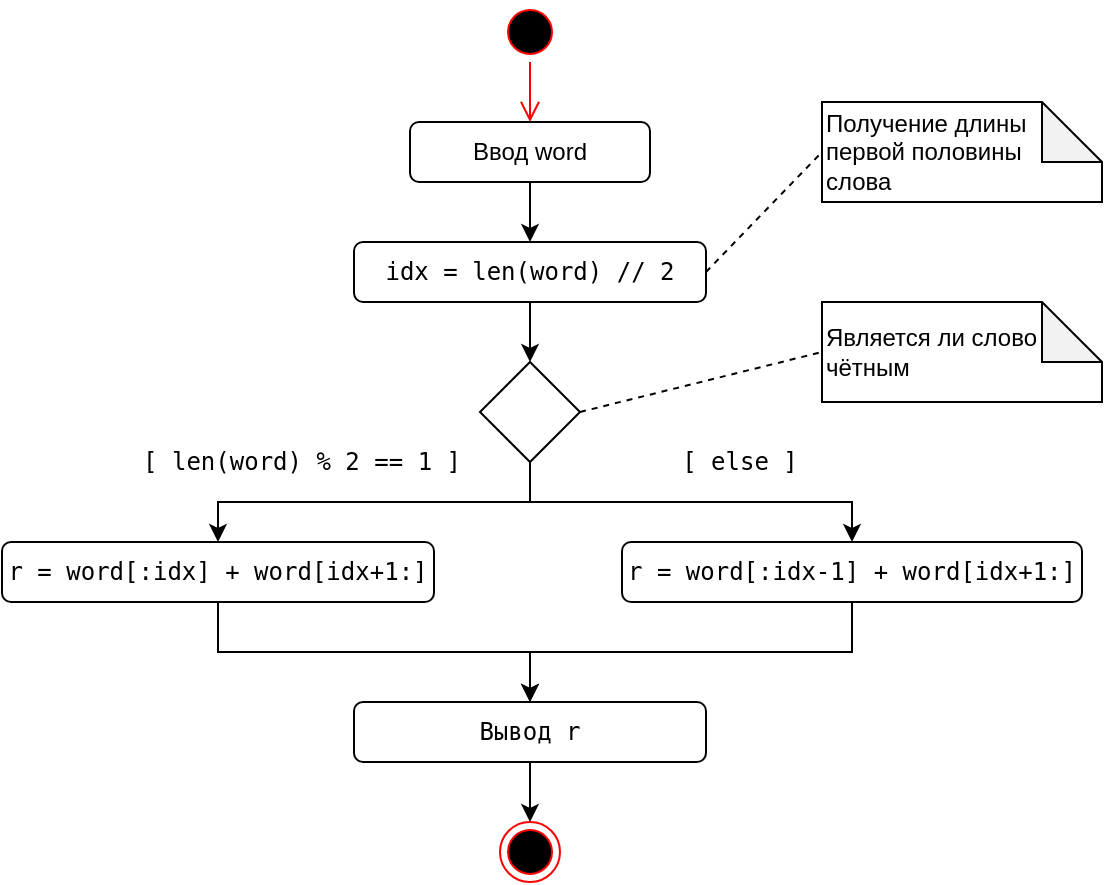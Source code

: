 <mxfile version="14.1.8" type="device"><diagram id="JIbiwe7ISpW-oiF6eDys" name="Страница 1"><mxGraphModel dx="1086" dy="666" grid="1" gridSize="10" guides="1" tooltips="1" connect="1" arrows="1" fold="1" page="1" pageScale="1" pageWidth="827" pageHeight="1169" math="0" shadow="0"><root><mxCell id="0"/><mxCell id="1" parent="0"/><mxCell id="cmTJAfzJhiPoMtjgC2yD-1" value="" style="ellipse;html=1;shape=startState;fillColor=#000000;strokeColor=#ff0000;align=left;" vertex="1" parent="1"><mxGeometry x="399" y="90" width="30" height="30" as="geometry"/></mxCell><mxCell id="cmTJAfzJhiPoMtjgC2yD-2" value="" style="edgeStyle=orthogonalEdgeStyle;html=1;verticalAlign=bottom;endArrow=open;endSize=8;strokeColor=#ff0000;entryX=0.5;entryY=0;entryDx=0;entryDy=0;" edge="1" source="cmTJAfzJhiPoMtjgC2yD-1" parent="1" target="cmTJAfzJhiPoMtjgC2yD-4"><mxGeometry relative="1" as="geometry"><mxPoint x="414" y="180" as="targetPoint"/></mxGeometry></mxCell><mxCell id="cmTJAfzJhiPoMtjgC2yD-3" value="" style="ellipse;html=1;shape=endState;fillColor=#000000;strokeColor=#ff0000;align=left;" vertex="1" parent="1"><mxGeometry x="399" y="500" width="30" height="30" as="geometry"/></mxCell><mxCell id="cmTJAfzJhiPoMtjgC2yD-6" style="edgeStyle=orthogonalEdgeStyle;rounded=0;orthogonalLoop=1;jettySize=auto;html=1;exitX=0.5;exitY=1;exitDx=0;exitDy=0;entryX=0.5;entryY=0;entryDx=0;entryDy=0;fontColor=#000000;" edge="1" parent="1" source="cmTJAfzJhiPoMtjgC2yD-4" target="cmTJAfzJhiPoMtjgC2yD-5"><mxGeometry relative="1" as="geometry"/></mxCell><mxCell id="cmTJAfzJhiPoMtjgC2yD-4" value="Ввод word" style="rounded=1;whiteSpace=wrap;html=1;align=center;" vertex="1" parent="1"><mxGeometry x="354" y="150" width="120" height="30" as="geometry"/></mxCell><mxCell id="cmTJAfzJhiPoMtjgC2yD-11" style="edgeStyle=orthogonalEdgeStyle;rounded=0;orthogonalLoop=1;jettySize=auto;html=1;exitX=0.5;exitY=1;exitDx=0;exitDy=0;entryX=0.5;entryY=0;entryDx=0;entryDy=0;fontColor=#000000;" edge="1" parent="1" source="cmTJAfzJhiPoMtjgC2yD-5" target="cmTJAfzJhiPoMtjgC2yD-10"><mxGeometry relative="1" as="geometry"/></mxCell><mxCell id="cmTJAfzJhiPoMtjgC2yD-5" value="&lt;pre style=&quot;font-family: &amp;quot;jetbrains mono&amp;quot;, monospace;&quot;&gt;idx = &lt;span style=&quot;&quot;&gt;len&lt;/span&gt;(word) // &lt;span style=&quot;&quot;&gt;2&lt;/span&gt;&lt;/pre&gt;" style="rounded=1;whiteSpace=wrap;html=1;align=center;labelBackgroundColor=none;" vertex="1" parent="1"><mxGeometry x="326" y="210" width="176" height="30" as="geometry"/></mxCell><mxCell id="cmTJAfzJhiPoMtjgC2yD-7" value="Получение длины&lt;br&gt;первой половины&lt;br&gt;&lt;div&gt;&lt;span&gt;слова&lt;/span&gt;&lt;/div&gt;" style="shape=note;whiteSpace=wrap;html=1;backgroundOutline=1;darkOpacity=0.05;labelBackgroundColor=none;fontColor=#000000;align=left;" vertex="1" parent="1"><mxGeometry x="560" y="140" width="140" height="50" as="geometry"/></mxCell><mxCell id="cmTJAfzJhiPoMtjgC2yD-9" value="" style="endArrow=none;dashed=1;html=1;fontColor=#000000;entryX=0;entryY=0.5;entryDx=0;entryDy=0;entryPerimeter=0;exitX=1;exitY=0.5;exitDx=0;exitDy=0;" edge="1" parent="1" source="cmTJAfzJhiPoMtjgC2yD-5" target="cmTJAfzJhiPoMtjgC2yD-7"><mxGeometry width="50" height="50" relative="1" as="geometry"><mxPoint x="590" y="330" as="sourcePoint"/><mxPoint x="640" y="280" as="targetPoint"/></mxGeometry></mxCell><mxCell id="cmTJAfzJhiPoMtjgC2yD-15" style="edgeStyle=orthogonalEdgeStyle;rounded=0;orthogonalLoop=1;jettySize=auto;html=1;exitX=0.5;exitY=1;exitDx=0;exitDy=0;entryX=0.5;entryY=0;entryDx=0;entryDy=0;fontColor=#000000;" edge="1" parent="1" source="cmTJAfzJhiPoMtjgC2yD-10" target="cmTJAfzJhiPoMtjgC2yD-12"><mxGeometry relative="1" as="geometry"/></mxCell><mxCell id="cmTJAfzJhiPoMtjgC2yD-16" style="edgeStyle=orthogonalEdgeStyle;rounded=0;orthogonalLoop=1;jettySize=auto;html=1;exitX=0.5;exitY=1;exitDx=0;exitDy=0;fontColor=#000000;" edge="1" parent="1" source="cmTJAfzJhiPoMtjgC2yD-10" target="cmTJAfzJhiPoMtjgC2yD-13"><mxGeometry relative="1" as="geometry"/></mxCell><mxCell id="cmTJAfzJhiPoMtjgC2yD-10" value="" style="rhombus;whiteSpace=wrap;html=1;labelBackgroundColor=none;fontColor=#000000;align=left;" vertex="1" parent="1"><mxGeometry x="389" y="270" width="50" height="50" as="geometry"/></mxCell><mxCell id="cmTJAfzJhiPoMtjgC2yD-17" style="edgeStyle=orthogonalEdgeStyle;rounded=0;orthogonalLoop=1;jettySize=auto;html=1;exitX=0.5;exitY=1;exitDx=0;exitDy=0;fontColor=#000000;" edge="1" parent="1" source="cmTJAfzJhiPoMtjgC2yD-12" target="cmTJAfzJhiPoMtjgC2yD-14"><mxGeometry relative="1" as="geometry"/></mxCell><mxCell id="cmTJAfzJhiPoMtjgC2yD-12" value="&lt;pre style=&quot;font-family: &amp;quot;jetbrains mono&amp;quot; , monospace&quot;&gt;&lt;pre style=&quot;font-family: &amp;quot;jetbrains mono&amp;quot;, monospace;&quot;&gt;r = word[:idx] + word[idx+&lt;span style=&quot;&quot;&gt;1&lt;/span&gt;:]&lt;/pre&gt;&lt;/pre&gt;" style="rounded=1;whiteSpace=wrap;html=1;align=center;labelBackgroundColor=none;" vertex="1" parent="1"><mxGeometry x="150" y="360" width="216" height="30" as="geometry"/></mxCell><mxCell id="cmTJAfzJhiPoMtjgC2yD-18" style="edgeStyle=orthogonalEdgeStyle;rounded=0;orthogonalLoop=1;jettySize=auto;html=1;exitX=0.5;exitY=1;exitDx=0;exitDy=0;fontColor=#000000;" edge="1" parent="1" source="cmTJAfzJhiPoMtjgC2yD-13" target="cmTJAfzJhiPoMtjgC2yD-14"><mxGeometry relative="1" as="geometry"/></mxCell><mxCell id="cmTJAfzJhiPoMtjgC2yD-13" value="&lt;pre style=&quot;font-family: &amp;quot;jetbrains mono&amp;quot; , monospace&quot;&gt;&lt;pre style=&quot;font-family: &amp;quot;jetbrains mono&amp;quot;, monospace;&quot;&gt;r = word[:idx-&lt;span style=&quot;&quot;&gt;1&lt;/span&gt;] + word[idx+&lt;span style=&quot;&quot;&gt;1&lt;/span&gt;:]&lt;/pre&gt;&lt;/pre&gt;" style="rounded=1;whiteSpace=wrap;html=1;align=center;labelBackgroundColor=none;" vertex="1" parent="1"><mxGeometry x="460" y="360" width="230" height="30" as="geometry"/></mxCell><mxCell id="cmTJAfzJhiPoMtjgC2yD-19" style="edgeStyle=orthogonalEdgeStyle;rounded=0;orthogonalLoop=1;jettySize=auto;html=1;exitX=0.5;exitY=1;exitDx=0;exitDy=0;entryX=0.5;entryY=0;entryDx=0;entryDy=0;fontColor=#000000;" edge="1" parent="1" source="cmTJAfzJhiPoMtjgC2yD-14" target="cmTJAfzJhiPoMtjgC2yD-3"><mxGeometry relative="1" as="geometry"/></mxCell><mxCell id="cmTJAfzJhiPoMtjgC2yD-14" value="&lt;pre style=&quot;font-family: &amp;#34;jetbrains mono&amp;#34; , monospace&quot;&gt;Вывод r&lt;/pre&gt;" style="rounded=1;whiteSpace=wrap;html=1;align=center;labelBackgroundColor=none;" vertex="1" parent="1"><mxGeometry x="326" y="440" width="176" height="30" as="geometry"/></mxCell><mxCell id="cmTJAfzJhiPoMtjgC2yD-20" value="&lt;pre style=&quot;font-family: &amp;#34;jetbrains mono&amp;#34; , monospace&quot;&gt;&lt;span&gt;[ len&lt;/span&gt;(word) % &lt;span&gt;2 &lt;/span&gt;== &lt;span&gt;1 ]&lt;/span&gt;&lt;/pre&gt;" style="text;whiteSpace=wrap;html=1;align=center;verticalAlign=middle;labelBackgroundColor=none;" vertex="1" parent="1"><mxGeometry x="220" y="310" width="160" height="20" as="geometry"/></mxCell><mxCell id="cmTJAfzJhiPoMtjgC2yD-21" value="&lt;pre style=&quot;font-family: &amp;#34;jetbrains mono&amp;#34; , monospace&quot;&gt;&lt;span&gt;[ else&lt;/span&gt;&lt;span&gt; ]&lt;/span&gt;&lt;/pre&gt;" style="text;whiteSpace=wrap;html=1;align=center;verticalAlign=middle;labelBackgroundColor=none;" vertex="1" parent="1"><mxGeometry x="439" y="310" width="160" height="20" as="geometry"/></mxCell><mxCell id="cmTJAfzJhiPoMtjgC2yD-22" value="Является ли слово&lt;br&gt;чётным" style="shape=note;whiteSpace=wrap;html=1;backgroundOutline=1;darkOpacity=0.05;labelBackgroundColor=none;fontColor=#000000;align=left;" vertex="1" parent="1"><mxGeometry x="560" y="240" width="140" height="50" as="geometry"/></mxCell><mxCell id="cmTJAfzJhiPoMtjgC2yD-23" value="" style="endArrow=none;dashed=1;html=1;fontColor=#000000;entryX=0;entryY=0.5;entryDx=0;entryDy=0;entryPerimeter=0;exitX=1;exitY=0.5;exitDx=0;exitDy=0;" edge="1" parent="1" source="cmTJAfzJhiPoMtjgC2yD-10" target="cmTJAfzJhiPoMtjgC2yD-22"><mxGeometry width="50" height="50" relative="1" as="geometry"><mxPoint x="390" y="380" as="sourcePoint"/><mxPoint x="440" y="330" as="targetPoint"/></mxGeometry></mxCell></root></mxGraphModel></diagram></mxfile>